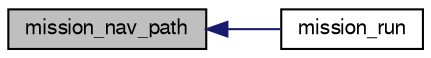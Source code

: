 digraph "mission_nav_path"
{
  edge [fontname="FreeSans",fontsize="10",labelfontname="FreeSans",labelfontsize="10"];
  node [fontname="FreeSans",fontsize="10",shape=record];
  rankdir="LR";
  Node1 [label="mission_nav_path",height=0.2,width=0.4,color="black", fillcolor="grey75", style="filled", fontcolor="black"];
  Node1 -> Node2 [dir="back",color="midnightblue",fontsize="10",style="solid",fontname="FreeSans"];
  Node2 [label="mission_run",height=0.2,width=0.4,color="black", fillcolor="white", style="filled",URL="$mission__rotorcraft__nav_8c.html#a77c170761e804706933b8eccce1e93ea",tooltip="Run mission. "];
}
